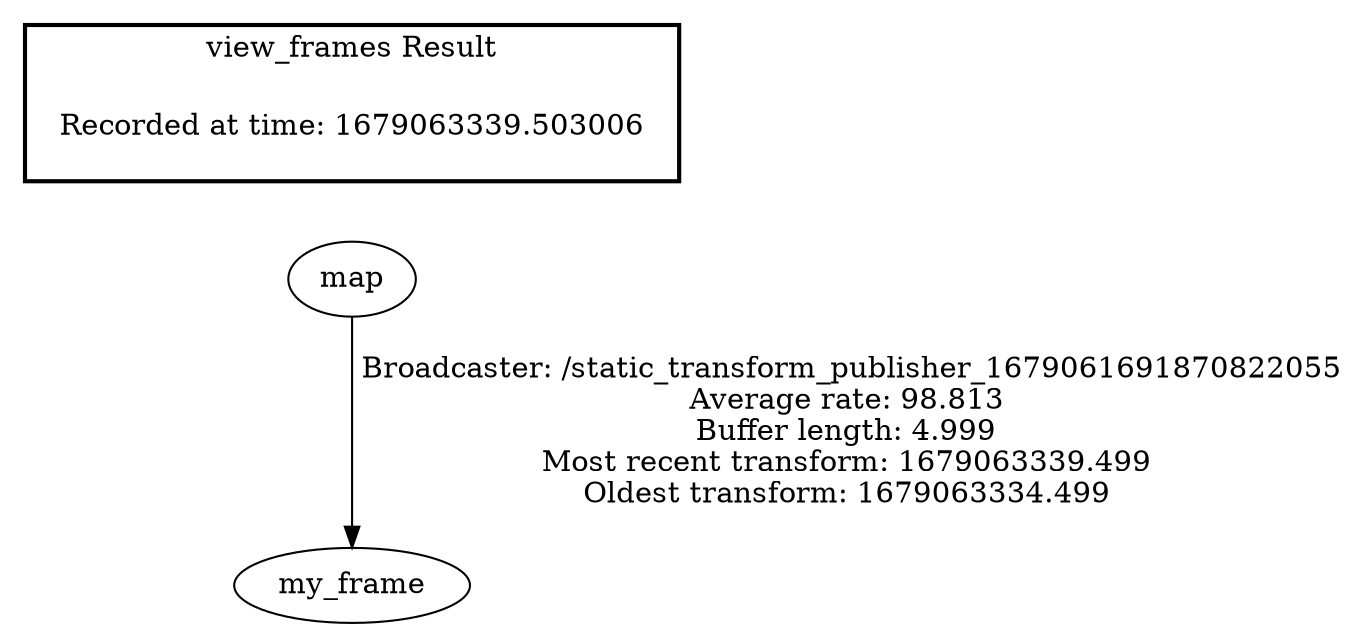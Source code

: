 digraph G {
"map" -> "my_frame"[label=" Broadcaster: /static_transform_publisher_1679061691870822055\nAverage rate: 98.813\nBuffer length: 4.999\nMost recent transform: 1679063339.499\nOldest transform: 1679063334.499\n"];
edge [style=invis];
 subgraph cluster_legend { style=bold; color=black; label ="view_frames Result";
"Recorded at time: 1679063339.503006"[ shape=plaintext ] ;
}->"map";
}